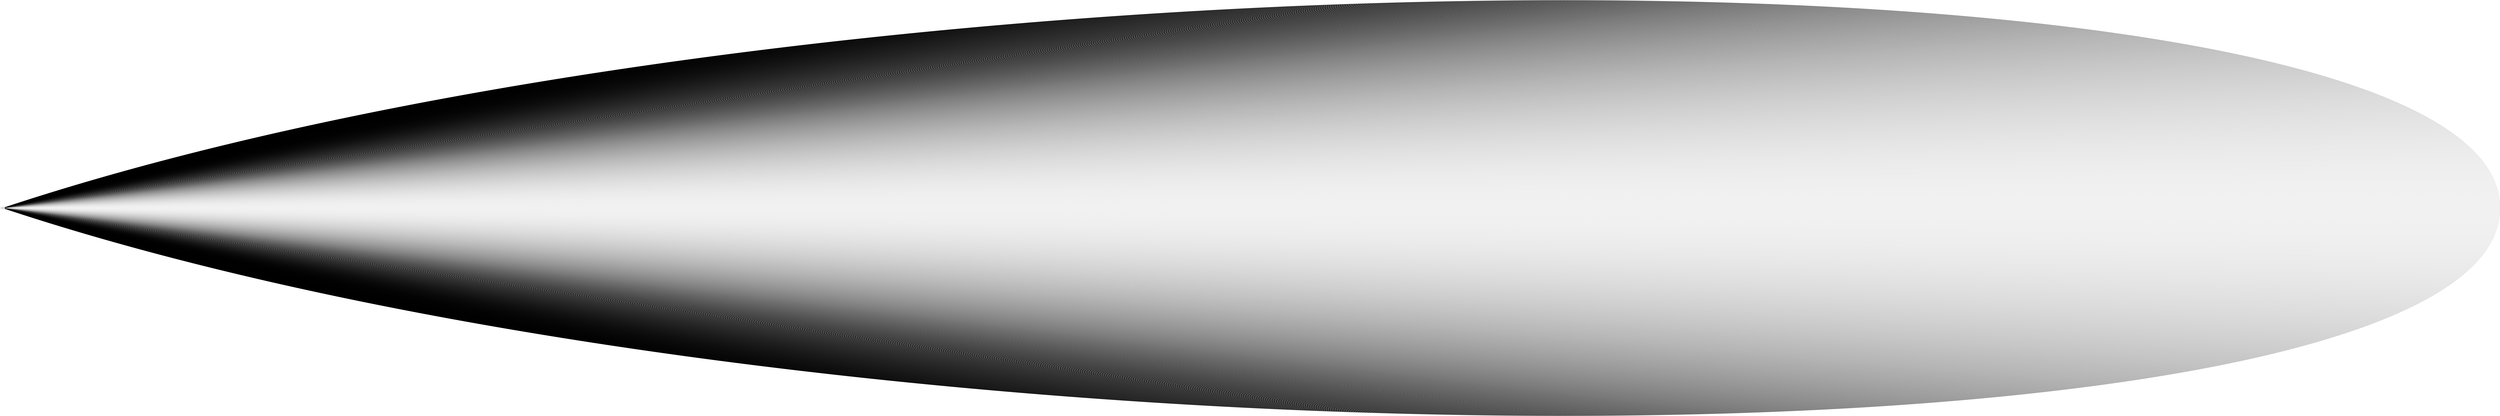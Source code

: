 graph {
nnull;
nnull;
nnull;
nnull;
nnull;
nnull;
nnull;
nnull;
nnull;
nnull;
nnull;
nnull;
nnull;
nnull;
nnull;
nnull;
nnull;
nnull;
nnull;
nnull;
nnull;
nnull;
nnull;
nnull;
nnull;
nnull;
nnull;
nnull;
nnull;
nnull;
nnull;
nnull;
nnull;
nnull;
nnull;
nnull;
nnull;
nnull;
nnull;
nnull;
nnull;
nnull;
nnull;
nnull;
nnull;
nnull;
nnull;
nnull;
nnull;
nnull;
nnull;
nnull;
nnull;
nnull;
nnull;
nnull;
nnull;
nnull;
nnull;
nnull;
nnull;
nnull;
nnull;
nnull;
nnull;
nnull;
nnull;
nnull;
nnull;
nnull;
nnull;
nnull;
nnull;
nnull;
nnull;
nnull;
nnull;
nnull;
nnull;
nnull;
nnull;
nnull;
nnull;
nnull;
nnull;
nnull;
nnull;
nnull;
nnull;
nnull;
nnull;
nnull;
nnull;
nnull;
nnull;
nnull;
nnull;
nnull;
nnull;
nnull;
nnull -- nnull;
nnull -- nnull;
nnull -- nnull;
nnull -- nnull;
nnull -- nnull;
nnull -- nnull;
nnull -- nnull;
nnull -- nnull;
nnull -- nnull;
nnull -- nnull;
nnull -- nnull;
nnull -- nnull;
nnull -- nnull;
nnull -- nnull;
nnull -- nnull;
nnull -- nnull;
nnull -- nnull;
nnull -- nnull;
nnull -- nnull;
nnull -- nnull;
nnull -- nnull;
nnull -- nnull;
nnull -- nnull;
nnull -- nnull;
nnull -- nnull;
nnull -- nnull;
nnull -- nnull;
nnull -- nnull;
nnull -- nnull;
nnull -- nnull;
nnull -- nnull;
nnull -- nnull;
nnull -- nnull;
nnull -- nnull;
nnull -- nnull;
nnull -- nnull;
nnull -- nnull;
nnull -- nnull;
nnull -- nnull;
nnull -- nnull;
nnull -- nnull;
nnull -- nnull;
nnull -- nnull;
nnull -- nnull;
nnull -- nnull;
nnull -- nnull;
nnull -- nnull;
nnull -- nnull;
nnull -- nnull;
nnull -- nnull;
nnull -- nnull;
nnull -- nnull;
nnull -- nnull;
nnull -- nnull;
nnull -- nnull;
nnull -- nnull;
nnull -- nnull;
nnull -- nnull;
nnull -- nnull;
nnull -- nnull;
nnull -- nnull;
nnull -- nnull;
nnull -- nnull;
nnull -- nnull;
nnull -- nnull;
nnull -- nnull;
nnull -- nnull;
nnull -- nnull;
nnull -- nnull;
nnull -- nnull;
nnull -- nnull;
nnull -- nnull;
nnull -- nnull;
nnull -- nnull;
nnull -- nnull;
nnull -- nnull;
nnull -- nnull;
nnull -- nnull;
nnull -- nnull;
nnull -- nnull;
nnull -- nnull;
nnull -- nnull;
nnull -- nnull;
nnull -- nnull;
nnull -- nnull;
nnull -- nnull;
nnull -- nnull;
nnull -- nnull;
nnull -- nnull;
nnull -- nnull;
nnull -- nnull;
nnull -- nnull;
nnull -- nnull;
nnull -- nnull;
nnull -- nnull;
nnull -- nnull;
nnull -- nnull;
nnull -- nnull;
nnull -- nnull;
nnull -- nnull;
nnull -- nnull;
nnull -- nnull;
nnull -- nnull;
nnull -- nnull;
nnull -- nnull;
nnull -- nnull;
nnull -- nnull;
nnull -- nnull;
nnull -- nnull;
nnull -- nnull;
nnull -- nnull;
nnull -- nnull;
nnull -- nnull;
nnull -- nnull;
nnull -- nnull;
nnull -- nnull;
nnull -- nnull;
nnull -- nnull;
nnull -- nnull;
nnull -- nnull;
nnull -- nnull;
nnull -- nnull;
nnull -- nnull;
nnull -- nnull;
nnull -- nnull;
nnull -- nnull;
nnull -- nnull;
nnull -- nnull;
nnull -- nnull;
nnull -- nnull;
nnull -- nnull;
nnull -- nnull;
nnull -- nnull;
nnull -- nnull;
nnull -- nnull;
nnull -- nnull;
nnull -- nnull;
nnull -- nnull;
nnull -- nnull;
nnull -- nnull;
nnull -- nnull;
nnull -- nnull;
nnull -- nnull;
nnull -- nnull;
nnull -- nnull;
nnull -- nnull;
nnull -- nnull;
nnull -- nnull;
nnull -- nnull;
nnull -- nnull;
nnull -- nnull;
nnull -- nnull;
nnull -- nnull;
nnull -- nnull;
nnull -- nnull;
nnull -- nnull;
nnull -- nnull;
nnull -- nnull;
nnull -- nnull;
nnull -- nnull;
nnull -- nnull;
nnull -- nnull;
nnull -- nnull;
nnull -- nnull;
nnull -- nnull;
nnull -- nnull;
nnull -- nnull;
nnull -- nnull;
nnull -- nnull;
nnull -- nnull;
nnull -- nnull;
nnull -- nnull;
nnull -- nnull;
nnull -- nnull;
nnull -- nnull;
nnull -- nnull;
nnull -- nnull;
nnull -- nnull;
nnull -- nnull;
nnull -- nnull;
nnull -- nnull;
nnull -- nnull;
nnull -- nnull;
nnull -- nnull;
nnull -- nnull;
nnull -- nnull;
nnull -- nnull;
nnull -- nnull;
nnull -- nnull;
nnull -- nnull;
nnull -- nnull;
nnull -- nnull;
nnull -- nnull;
nnull -- nnull;
nnull -- nnull;
nnull -- nnull;
nnull -- nnull;
nnull -- nnull;
nnull -- nnull;
nnull -- nnull;
nnull -- nnull;
nnull -- nnull;
nnull -- nnull;
nnull -- nnull;
nnull -- nnull;
nnull -- nnull;
nnull -- nnull;
nnull -- nnull;
nnull -- nnull;
nnull -- nnull;
nnull -- nnull;
nnull -- nnull;
nnull -- nnull;
nnull -- nnull;
nnull -- nnull;
nnull -- nnull;
nnull -- nnull;
nnull -- nnull;
nnull -- nnull;
nnull -- nnull;
nnull -- nnull;
nnull -- nnull;
nnull -- nnull;
nnull -- nnull;
nnull -- nnull;
nnull -- nnull;
nnull -- nnull;
nnull -- nnull;
nnull -- nnull;
nnull -- nnull;
nnull -- nnull;
nnull -- nnull;
nnull -- nnull;
nnull -- nnull;
nnull -- nnull;
nnull -- nnull;
nnull -- nnull;
nnull -- nnull;
nnull -- nnull;
nnull -- nnull;
nnull -- nnull;
nnull -- nnull;
nnull -- nnull;
nnull -- nnull;
nnull -- nnull;
nnull -- nnull;
nnull -- nnull;
nnull -- nnull;
nnull -- nnull;
nnull -- nnull;
nnull -- nnull;
nnull -- nnull;
nnull -- nnull;
nnull -- nnull;
nnull -- nnull;
nnull -- nnull;
nnull -- nnull;
nnull -- nnull;
nnull -- nnull;
nnull -- nnull;
nnull -- nnull;
nnull -- nnull;
nnull -- nnull;
nnull -- nnull;
nnull -- nnull;
nnull -- nnull;
nnull -- nnull;
nnull -- nnull;
nnull -- nnull;
nnull -- nnull;
nnull -- nnull;
nnull -- nnull;
nnull -- nnull;
nnull -- nnull;
nnull -- nnull;
nnull -- nnull;
nnull -- nnull;
nnull -- nnull;
nnull -- nnull;
nnull -- nnull;
nnull -- nnull;
nnull -- nnull;
nnull -- nnull;
nnull -- nnull;
nnull -- nnull;
nnull -- nnull;
nnull -- nnull;
nnull -- nnull;
nnull -- nnull;
nnull -- nnull;
nnull -- nnull;
nnull -- nnull;
nnull -- nnull;
nnull -- nnull;
nnull -- nnull;
nnull -- nnull;
nnull -- nnull;
nnull -- nnull;
nnull -- nnull;
nnull -- nnull;
nnull -- nnull;
nnull -- nnull;
nnull -- nnull;
nnull -- nnull;
nnull -- nnull;
nnull -- nnull;
nnull -- nnull;
nnull -- nnull;
nnull -- nnull;
nnull -- nnull;
nnull -- nnull;
nnull -- nnull;
nnull -- nnull;
nnull -- nnull;
nnull -- nnull;
nnull -- nnull;
nnull -- nnull;
nnull -- nnull;
nnull -- nnull;
nnull -- nnull;
nnull -- nnull;
nnull -- nnull;
nnull -- nnull;
nnull -- nnull;
nnull -- nnull;
nnull -- nnull;
nnull -- nnull;
nnull -- nnull;
nnull -- nnull;
nnull -- nnull;
nnull -- nnull;
nnull -- nnull;
nnull -- nnull;
nnull -- nnull;
nnull -- nnull;
nnull -- nnull;
nnull -- nnull;
nnull -- nnull;
nnull -- nnull;
nnull -- nnull;
nnull -- nnull;
nnull -- nnull;
nnull -- nnull;
nnull -- nnull;
nnull -- nnull;
nnull -- nnull;
nnull -- nnull;
nnull -- nnull;
nnull -- nnull;
nnull -- nnull;
nnull -- nnull;
nnull -- nnull;
nnull -- nnull;
nnull -- nnull;
nnull -- nnull;
nnull -- nnull;
nnull -- nnull;
nnull -- nnull;
nnull -- nnull;
nnull -- nnull;
nnull -- nnull;
nnull -- nnull;
nnull -- nnull;
nnull -- nnull;
nnull -- nnull;
nnull -- nnull;
nnull -- nnull;
nnull -- nnull;
nnull -- nnull;
nnull -- nnull;
nnull -- nnull;
nnull -- nnull;
nnull -- nnull;
nnull -- nnull;
nnull -- nnull;
nnull -- nnull;
nnull -- nnull;
nnull -- nnull;
nnull -- nnull;
nnull -- nnull;
nnull -- nnull;
nnull -- nnull;
nnull -- nnull;
nnull -- nnull;
nnull -- nnull;
nnull -- nnull;
nnull -- nnull;
nnull -- nnull;
nnull -- nnull;
nnull -- nnull;
nnull -- nnull;
nnull -- nnull;
nnull -- nnull;
nnull -- nnull;
nnull -- nnull;
nnull -- nnull;
nnull -- nnull;
nnull -- nnull;
nnull -- nnull;
nnull -- nnull;
nnull -- nnull;
nnull -- nnull;
nnull -- nnull;
nnull -- nnull;
nnull -- nnull;
nnull -- nnull;
nnull -- nnull;
nnull -- nnull;
nnull -- nnull;
nnull -- nnull;
nnull -- nnull;
nnull -- nnull;
nnull -- nnull;
nnull -- nnull;
nnull -- nnull;
nnull -- nnull;
nnull -- nnull;
nnull -- nnull;
nnull -- nnull;
nnull -- nnull;
nnull -- nnull;
nnull -- nnull;
nnull -- nnull;
nnull -- nnull;
nnull -- nnull;
nnull -- nnull;
nnull -- nnull;
nnull -- nnull;
nnull -- nnull;
nnull -- nnull;
nnull -- nnull;
nnull -- nnull;
nnull -- nnull;
nnull -- nnull;
nnull -- nnull;
nnull -- nnull;
nnull -- nnull;
nnull -- nnull;
nnull -- nnull;
nnull -- nnull;
nnull -- nnull;
nnull -- nnull;
nnull -- nnull;
nnull -- nnull;
nnull -- nnull;
nnull -- nnull;
nnull -- nnull;
nnull -- nnull;
nnull -- nnull;
nnull -- nnull;
nnull -- nnull;
nnull -- nnull;
nnull -- nnull;
nnull -- nnull;
nnull -- nnull;
nnull -- nnull;
nnull -- nnull;
nnull -- nnull;
nnull -- nnull;
nnull -- nnull;
nnull -- nnull;
nnull -- nnull;
nnull -- nnull;
nnull -- nnull;
nnull -- nnull;
nnull -- nnull;
nnull -- nnull;
nnull -- nnull;
nnull -- nnull;
nnull -- nnull;
nnull -- nnull;
nnull -- nnull;
nnull -- nnull;
nnull -- nnull;
nnull -- nnull;
nnull -- nnull;
nnull -- nnull;
nnull -- nnull;
nnull -- nnull;
nnull -- nnull;
nnull -- nnull;
nnull -- nnull;
nnull -- nnull;
nnull -- nnull;
nnull -- nnull;
nnull -- nnull;
nnull -- nnull;
nnull -- nnull;
nnull -- nnull;
nnull -- nnull;
nnull -- nnull;
nnull -- nnull;
nnull -- nnull;
nnull -- nnull;
nnull -- nnull;
nnull -- nnull;
nnull -- nnull;
nnull -- nnull;
nnull -- nnull;
nnull -- nnull;
nnull -- nnull;
nnull -- nnull;
nnull -- nnull;
nnull -- nnull;
nnull -- nnull;
nnull -- nnull;
nnull -- nnull;
nnull -- nnull;
nnull -- nnull;
nnull -- nnull;
nnull -- nnull;
nnull -- nnull;
nnull -- nnull;
nnull -- nnull;
nnull -- nnull;
nnull -- nnull;
nnull -- nnull;
nnull -- nnull;
nnull -- nnull;
nnull -- nnull;
nnull -- nnull;
nnull -- nnull;
nnull -- nnull;
nnull -- nnull;
nnull -- nnull;
nnull -- nnull;
nnull -- nnull;
nnull -- nnull;
nnull -- nnull;
nnull -- nnull;
nnull -- nnull;
nnull -- nnull;
nnull -- nnull;
nnull -- nnull;
nnull -- nnull;
nnull -- nnull;
nnull -- nnull;
nnull -- nnull;
nnull -- nnull;
nnull -- nnull;
nnull -- nnull;
nnull -- nnull;
nnull -- nnull;
nnull -- nnull;
nnull -- nnull;
nnull -- nnull;
nnull -- nnull;
nnull -- nnull;
nnull -- nnull;
nnull -- nnull;
nnull -- nnull;
nnull -- nnull;
nnull -- nnull;
nnull -- nnull;
nnull -- nnull;
nnull -- nnull;
nnull -- nnull;
nnull -- nnull;
nnull -- nnull;
nnull -- nnull;
nnull -- nnull;
nnull -- nnull;
nnull -- nnull;
nnull -- nnull;
nnull -- nnull;
nnull -- nnull;
nnull -- nnull;
nnull -- nnull;
nnull -- nnull;
nnull -- nnull;
nnull -- nnull;
nnull -- nnull;
nnull -- nnull;
nnull -- nnull;
nnull -- nnull;
nnull -- nnull;
nnull -- nnull;
nnull -- nnull;
nnull -- nnull;
nnull -- nnull;
nnull -- nnull;
nnull -- nnull;
nnull -- nnull;
nnull -- nnull;
nnull -- nnull;
nnull -- nnull;
nnull -- nnull;
nnull -- nnull;
nnull -- nnull;
nnull -- nnull;
nnull -- nnull;
nnull -- nnull;
nnull -- nnull;
nnull -- nnull;
nnull -- nnull;
nnull -- nnull;
nnull -- nnull;
nnull -- nnull;
nnull -- nnull;
nnull -- nnull;
nnull -- nnull;
nnull -- nnull;
nnull -- nnull;
nnull -- nnull;
nnull -- nnull;
nnull -- nnull;
nnull -- nnull;
nnull -- nnull;
nnull -- nnull;
nnull -- nnull;
nnull -- nnull;
nnull -- nnull;
nnull -- nnull;
nnull -- nnull;
nnull -- nnull;
nnull -- nnull;
nnull -- nnull;
nnull -- nnull;
nnull -- nnull;
nnull -- nnull;
nnull -- nnull;
nnull -- nnull;
nnull -- nnull;
nnull -- nnull;
nnull -- nnull;
nnull -- nnull;
nnull -- nnull;
nnull -- nnull;
nnull -- nnull;
nnull -- nnull;
nnull -- nnull;
nnull -- nnull;
nnull -- nnull;
nnull -- nnull;
nnull -- nnull;
nnull -- nnull;
nnull -- nnull;
nnull -- nnull;
nnull -- nnull;
nnull -- nnull;
nnull -- nnull;
nnull -- nnull;
nnull -- nnull;
nnull -- nnull;
nnull -- nnull;
nnull -- nnull;
nnull -- nnull;
nnull -- nnull;
nnull -- nnull;
nnull -- nnull;
nnull -- nnull;
nnull -- nnull;
nnull -- nnull;
nnull -- nnull;
nnull -- nnull;
nnull -- nnull;
nnull -- nnull;
nnull -- nnull;
nnull -- nnull;
nnull -- nnull;
nnull -- nnull;
nnull -- nnull;
nnull -- nnull;
nnull -- nnull;
nnull -- nnull;
nnull -- nnull;
nnull -- nnull;
nnull -- nnull;
nnull -- nnull;
nnull -- nnull;
nnull -- nnull;
nnull -- nnull;
nnull -- nnull;
nnull -- nnull;
nnull -- nnull;
nnull -- nnull;
nnull -- nnull;
nnull -- nnull;
nnull -- nnull;
nnull -- nnull;
nnull -- nnull;
nnull -- nnull;
nnull -- nnull;
nnull -- nnull;
nnull -- nnull;
nnull -- nnull;
nnull -- nnull;
nnull -- nnull;
nnull -- nnull;
nnull -- nnull;
nnull -- nnull;
nnull -- nnull;
nnull -- nnull;
nnull -- nnull;
nnull -- nnull;
nnull -- nnull;
nnull -- nnull;
nnull -- nnull;
nnull -- nnull;
nnull -- nnull;
nnull -- nnull;
nnull -- nnull;
nnull -- nnull;
nnull -- nnull;
nnull -- nnull;
nnull -- nnull;
nnull -- nnull;
nnull -- nnull;
nnull -- nnull;
nnull -- nnull;
nnull -- nnull;
nnull -- nnull;
nnull -- nnull;
nnull -- nnull;
nnull -- nnull;
nnull -- nnull;
nnull -- nnull;
nnull -- nnull;
nnull -- nnull;
nnull -- nnull;
nnull -- nnull;
nnull -- nnull;
nnull -- nnull;
nnull -- nnull;
nnull -- nnull;
nnull -- nnull;
nnull -- nnull;
nnull -- nnull;
nnull -- nnull;
nnull -- nnull;
nnull -- nnull;
nnull -- nnull;
nnull -- nnull;
nnull -- nnull;
nnull -- nnull;
nnull -- nnull;
nnull -- nnull;
nnull -- nnull;
nnull -- nnull;
nnull -- nnull;
nnull -- nnull;
nnull -- nnull;
nnull -- nnull;
nnull -- nnull;
nnull -- nnull;
nnull -- nnull;
nnull -- nnull;
nnull -- nnull;
nnull -- nnull;
nnull -- nnull;
nnull -- nnull;
nnull -- nnull;
nnull -- nnull;
nnull -- nnull;
nnull -- nnull;
nnull -- nnull;
nnull -- nnull;
nnull -- nnull;
nnull -- nnull;
nnull -- nnull;
nnull -- nnull;
nnull -- nnull;
nnull -- nnull;
nnull -- nnull;
nnull -- nnull;
nnull -- nnull;
nnull -- nnull;
nnull -- nnull;
nnull -- nnull;
nnull -- nnull;
nnull -- nnull;
nnull -- nnull;
nnull -- nnull;
nnull -- nnull;
nnull -- nnull;
nnull -- nnull;
nnull -- nnull;
nnull -- nnull;
nnull -- nnull;
nnull -- nnull;
nnull -- nnull;
nnull -- nnull;
nnull -- nnull;
nnull -- nnull;
nnull -- nnull;
nnull -- nnull;
nnull -- nnull;
nnull -- nnull;
nnull -- nnull;
nnull -- nnull;
nnull -- nnull;
nnull -- nnull;
nnull -- nnull;
nnull -- nnull;
nnull -- nnull;
nnull -- nnull;
nnull -- nnull;
nnull -- nnull;
nnull -- nnull;
nnull -- nnull;
nnull -- nnull;
nnull -- nnull;
nnull -- nnull;
nnull -- nnull;
nnull -- nnull;
nnull -- nnull;
nnull -- nnull;
nnull -- nnull;
nnull -- nnull;
nnull -- nnull;
nnull -- nnull;
nnull -- nnull;
nnull -- nnull;
nnull -- nnull;
nnull -- nnull;
nnull -- nnull;
nnull -- nnull;
nnull -- nnull;
nnull -- nnull;
nnull -- nnull;
nnull -- nnull;
nnull -- nnull;
nnull -- nnull;
nnull -- nnull;
nnull -- nnull;
nnull -- nnull;
nnull -- nnull;
nnull -- nnull;
nnull -- nnull;
nnull -- nnull;
nnull -- nnull;
nnull -- nnull;
nnull -- nnull;
nnull -- nnull;
nnull -- nnull;
nnull -- nnull;
nnull -- nnull;
nnull -- nnull;
nnull -- nnull;
nnull -- nnull;
nnull -- nnull;
nnull -- nnull;
nnull -- nnull;
nnull -- nnull;
nnull -- nnull;
nnull -- nnull;
nnull -- nnull;
nnull -- nnull;
nnull -- nnull;
nnull -- nnull;
nnull -- nnull;
nnull -- nnull;
nnull -- nnull;
nnull -- nnull;
nnull -- nnull;
nnull -- nnull;
nnull -- nnull;
nnull -- nnull;
nnull -- nnull;
nnull -- nnull;
nnull -- nnull;
nnull -- nnull;
nnull -- nnull;
nnull -- nnull;
nnull -- nnull;
nnull -- nnull;
nnull -- nnull;
nnull -- nnull;
nnull -- nnull;
nnull -- nnull;
nnull -- nnull;
nnull -- nnull;
nnull -- nnull;
nnull -- nnull;
nnull -- nnull;
nnull -- nnull;
nnull -- nnull;
nnull -- nnull;
nnull -- nnull;
nnull -- nnull;
nnull -- nnull;
nnull -- nnull;
nnull -- nnull;
nnull -- nnull;
nnull -- nnull;
nnull -- nnull;
nnull -- nnull;
nnull -- nnull;
nnull -- nnull;
nnull -- nnull;
nnull -- nnull;
nnull -- nnull;
nnull -- nnull;
nnull -- nnull;
nnull -- nnull;
nnull -- nnull;
nnull -- nnull;
nnull -- nnull;
nnull -- nnull;
nnull -- nnull;
nnull -- nnull;
nnull -- nnull;
nnull -- nnull;
nnull -- nnull;
nnull -- nnull;
nnull -- nnull;
nnull -- nnull;
nnull -- nnull;
nnull -- nnull;
nnull -- nnull;
nnull -- nnull;
nnull -- nnull;
nnull -- nnull;
nnull -- nnull;
nnull -- nnull;
nnull -- nnull;
nnull -- nnull;
nnull -- nnull;
nnull -- nnull;
nnull -- nnull;
nnull -- nnull;
nnull -- nnull;
nnull -- nnull;
nnull -- nnull;
nnull -- nnull;
nnull -- nnull;
nnull -- nnull;
nnull -- nnull;
nnull -- nnull;
nnull -- nnull;
nnull -- nnull;
nnull -- nnull;
nnull -- nnull;
nnull -- nnull;
nnull -- nnull;
nnull -- nnull;
nnull -- nnull;
nnull -- nnull;
nnull -- nnull;
nnull -- nnull;
nnull -- nnull;
nnull -- nnull;
nnull -- nnull;
nnull -- nnull;
nnull -- nnull;
nnull -- nnull;
nnull -- nnull;
nnull -- nnull;
nnull -- nnull;
nnull -- nnull;
nnull -- nnull;
nnull -- nnull;
nnull -- nnull;
nnull -- nnull;
nnull -- nnull;
nnull -- nnull;
nnull -- nnull;
nnull -- nnull;
nnull -- nnull;
nnull -- nnull;
nnull -- nnull;
nnull -- nnull;
nnull -- nnull;
nnull -- nnull;
nnull -- nnull;
nnull -- nnull;
nnull -- nnull;
nnull -- nnull;
nnull -- nnull;
nnull -- nnull;
nnull -- nnull;
nnull -- nnull;
nnull -- nnull;
nnull -- nnull;
nnull -- nnull;
nnull -- nnull;
nnull -- nnull;
nnull -- nnull;
nnull -- nnull;
nnull -- nnull;
nnull -- nnull;
nnull -- nnull;
nnull -- nnull;
nnull -- nnull;
nnull -- nnull;
nnull -- nnull;
nnull -- nnull;
nnull -- nnull;
nnull -- nnull;
nnull -- nnull;
nnull -- nnull;
nnull -- nnull;
nnull -- nnull;
nnull -- nnull;
nnull -- nnull;
nnull -- nnull;
nnull -- nnull;
nnull -- nnull;
nnull -- nnull;
nnull -- nnull;
nnull -- nnull;
nnull -- nnull;
nnull -- nnull;
nnull -- nnull;
nnull -- nnull;
nnull -- nnull;
nnull -- nnull;
nnull -- nnull;
nnull -- nnull;
nnull -- nnull;
nnull -- nnull;
nnull -- nnull;
nnull -- nnull;
nnull -- nnull;
nnull -- nnull;
nnull -- nnull;
nnull -- nnull;
nnull -- nnull;
nnull -- nnull;
nnull -- nnull;
nnull -- nnull;
nnull -- nnull;
nnull -- nnull;
nnull -- nnull;
nnull -- nnull;
nnull -- nnull;
nnull -- nnull;
nnull -- nnull;
nnull -- nnull;
nnull -- nnull;
nnull -- nnull;
nnull -- nnull;
nnull -- nnull;
nnull -- nnull;
nnull -- nnull;
nnull -- nnull;
nnull -- nnull;
nnull -- nnull;
nnull -- nnull;
nnull -- nnull;
nnull -- nnull;
nnull -- nnull;
nnull -- nnull;
nnull -- nnull;
nnull -- nnull;
nnull -- nnull;
nnull -- nnull;
nnull -- nnull;
nnull -- nnull;
nnull -- nnull;
nnull -- nnull;
nnull -- nnull;
nnull -- nnull;
nnull -- nnull;
nnull -- nnull;
nnull -- nnull;
nnull -- nnull;
nnull -- nnull;
nnull -- nnull;
nnull -- nnull;
nnull -- nnull;
nnull -- nnull;
nnull -- nnull;
nnull -- nnull;
nnull -- nnull;
nnull -- nnull;
nnull -- nnull;
nnull -- nnull;
nnull -- nnull;
nnull -- nnull;
nnull -- nnull;
nnull -- nnull;
nnull -- nnull;
nnull -- nnull;
nnull -- nnull;
nnull -- nnull;
nnull -- nnull;
nnull -- nnull;
nnull -- nnull;
nnull -- nnull;
nnull -- nnull;
nnull -- nnull;
nnull -- nnull;
nnull -- nnull;
nnull -- nnull;
nnull -- nnull;
nnull -- nnull;
nnull -- nnull;
nnull -- nnull;
nnull -- nnull;
nnull -- nnull;
nnull -- nnull;
nnull -- nnull;
nnull -- nnull;
nnull -- nnull;
nnull -- nnull;
nnull -- nnull;
nnull -- nnull;
nnull -- nnull;
nnull -- nnull;
nnull -- nnull;
nnull -- nnull;
nnull -- nnull;
nnull -- nnull;
nnull -- nnull;
nnull -- nnull;
nnull -- nnull;
nnull -- nnull;
nnull -- nnull;
nnull -- nnull;
nnull -- nnull;
nnull -- nnull;
nnull -- nnull;
nnull -- nnull;
nnull -- nnull;
nnull -- nnull;
nnull -- nnull;
nnull -- nnull;
nnull -- nnull;
nnull -- nnull;
nnull -- nnull;
nnull -- nnull;
nnull -- nnull;
nnull -- nnull;
nnull -- nnull;
nnull -- nnull;
nnull -- nnull;
nnull -- nnull;
nnull -- nnull;
nnull -- nnull;
nnull -- nnull;
nnull -- nnull;
nnull -- nnull;
nnull -- nnull;
nnull -- nnull;
nnull -- nnull;
nnull -- nnull;
nnull -- nnull;
nnull -- nnull;
nnull -- nnull;
nnull -- nnull;
nnull -- nnull;
nnull -- nnull;
nnull -- nnull;
nnull -- nnull;
nnull -- nnull;
nnull -- nnull;
nnull -- nnull;
nnull -- nnull;
nnull -- nnull;
nnull -- nnull;
nnull -- nnull;
nnull -- nnull;
nnull -- nnull;
nnull -- nnull;
nnull -- nnull;
nnull -- nnull;
nnull -- nnull;
nnull -- nnull;
nnull -- nnull;
nnull -- nnull;
nnull -- nnull;
nnull -- nnull;
nnull -- nnull;
nnull -- nnull;
nnull -- nnull;
nnull -- nnull;
nnull -- nnull;
nnull -- nnull;
nnull -- nnull;
nnull -- nnull;
nnull -- nnull;
nnull -- nnull;
nnull -- nnull;
nnull -- nnull;
nnull -- nnull;
nnull -- nnull;
nnull -- nnull;
nnull -- nnull;
nnull -- nnull;
nnull -- nnull;
nnull -- nnull;
nnull -- nnull;
nnull -- nnull;
nnull -- nnull;
nnull -- nnull;
nnull -- nnull;
nnull -- nnull;
nnull -- nnull;
nnull -- nnull;
nnull -- nnull;
nnull -- nnull;
nnull -- nnull;
nnull -- nnull;
nnull -- nnull;
nnull -- nnull;
nnull -- nnull;
nnull -- nnull;
nnull -- nnull;
nnull -- nnull;
nnull -- nnull;
nnull -- nnull;
nnull -- nnull;
nnull -- nnull;
nnull -- nnull;
nnull -- nnull;
nnull -- nnull;
nnull -- nnull;
nnull -- nnull;
nnull -- nnull;
nnull -- nnull;
nnull -- nnull;
nnull -- nnull;
nnull -- nnull;
nnull -- nnull;
nnull -- nnull;
nnull -- nnull;
nnull -- nnull;
nnull -- nnull;
nnull -- nnull;
nnull -- nnull;
nnull -- nnull;
nnull -- nnull;
nnull -- nnull;
nnull -- nnull;
nnull -- nnull;
nnull -- nnull;
nnull -- nnull;
nnull -- nnull;
nnull -- nnull;
nnull -- nnull;
nnull -- nnull;
nnull -- nnull;
nnull -- nnull;
nnull -- nnull;
nnull -- nnull;
nnull -- nnull;
nnull -- nnull;
nnull -- nnull;
nnull -- nnull;
nnull -- nnull;
nnull -- nnull;
nnull -- nnull;
nnull -- nnull;
nnull -- nnull;
nnull -- nnull;
nnull -- nnull;
nnull -- nnull;
nnull -- nnull;
nnull -- nnull;
nnull -- nnull;
nnull -- nnull;
nnull -- nnull;
nnull -- nnull;
nnull -- nnull;
nnull -- nnull;
nnull -- nnull;
nnull -- nnull;
nnull -- nnull;
nnull -- nnull;
nnull -- nnull;
nnull -- nnull;
nnull -- nnull;
nnull -- nnull;
nnull -- nnull;
nnull -- nnull;
nnull -- nnull;
nnull -- nnull;
nnull -- nnull;
nnull -- nnull;
nnull -- nnull;
nnull -- nnull;
nnull -- nnull;
nnull -- nnull;
nnull -- nnull;
nnull -- nnull;
nnull -- nnull;
nnull -- nnull;
nnull -- nnull;
nnull -- nnull;
nnull -- nnull;
nnull -- nnull;
nnull -- nnull;
nnull -- nnull;
nnull -- nnull;
nnull -- nnull;
nnull -- nnull;
nnull -- nnull;
nnull -- nnull;
nnull -- nnull;
nnull -- nnull;
nnull -- nnull;
nnull -- nnull;
nnull -- nnull;
nnull -- nnull;
nnull -- nnull;
nnull -- nnull;
nnull -- nnull;
nnull -- nnull;
nnull -- nnull;
nnull -- nnull;
nnull -- nnull;
nnull -- nnull;
nnull -- nnull;
nnull -- nnull;
nnull -- nnull;
nnull -- nnull;
nnull -- nnull;
nnull -- nnull;
nnull -- nnull;
nnull -- nnull;
nnull -- nnull;
nnull -- nnull;
nnull -- nnull;
nnull -- nnull;
nnull -- nnull;
nnull -- nnull;
nnull -- nnull;
nnull -- nnull;
nnull -- nnull;
nnull -- nnull;
nnull -- nnull;
nnull -- nnull;
nnull -- nnull;
nnull -- nnull;
nnull -- nnull;
nnull -- nnull;
nnull -- nnull;
nnull -- nnull;
nnull -- nnull;
nnull -- nnull;
nnull -- nnull;
nnull -- nnull;
nnull -- nnull;
nnull -- nnull;
nnull -- nnull;
nnull -- nnull;
nnull -- nnull;
nnull -- nnull;
nnull -- nnull;
nnull -- nnull;
nnull -- nnull;
nnull -- nnull;
nnull -- nnull;
nnull -- nnull;
nnull -- nnull;
nnull -- nnull;
nnull -- nnull;
nnull -- nnull;
nnull -- nnull;
nnull -- nnull;
nnull -- nnull;
nnull -- nnull;
nnull -- nnull;
nnull -- nnull;
nnull -- nnull;
nnull -- nnull;
nnull -- nnull;
nnull -- nnull;
nnull -- nnull;
nnull -- nnull;
nnull -- nnull;
nnull -- nnull;
nnull -- nnull;
nnull -- nnull;
nnull -- nnull;
nnull -- nnull;
nnull -- nnull;
nnull -- nnull;
nnull -- nnull;
nnull -- nnull;
nnull -- nnull;
nnull -- nnull;
nnull -- nnull;
nnull -- nnull;
nnull -- nnull;
nnull -- nnull;
nnull -- nnull;
nnull -- nnull;
nnull -- nnull;
nnull -- nnull;
nnull -- nnull;
nnull -- nnull;
nnull -- nnull;
nnull -- nnull;
nnull -- nnull;
nnull -- nnull;
nnull -- nnull;
nnull -- nnull;
nnull -- nnull;
nnull -- nnull;
nnull -- nnull;
nnull -- nnull;
nnull -- nnull;
nnull -- nnull;
nnull -- nnull;
nnull -- nnull;
nnull -- nnull;
nnull -- nnull;
nnull -- nnull;
nnull -- nnull;
nnull -- nnull;
nnull -- nnull;
nnull -- nnull;
nnull -- nnull;
nnull -- nnull;
nnull -- nnull;
nnull -- nnull;
nnull -- nnull;
nnull -- nnull;
nnull -- nnull;
nnull -- nnull;
nnull -- nnull;
nnull -- nnull;
nnull -- nnull;
nnull -- nnull;
nnull -- nnull;
nnull -- nnull;
nnull -- nnull;
nnull -- nnull;
nnull -- nnull;
nnull -- nnull;
nnull -- nnull;
nnull -- nnull;
nnull -- nnull;
nnull -- nnull;
nnull -- nnull;
nnull -- nnull;
nnull -- nnull;
nnull -- nnull;
nnull -- nnull;
nnull -- nnull;
nnull -- nnull;
nnull -- nnull;
nnull -- nnull;
nnull -- nnull;
nnull -- nnull;
nnull -- nnull;
nnull -- nnull;
nnull -- nnull;
nnull -- nnull;
nnull -- nnull;
nnull -- nnull;
nnull -- nnull;
nnull -- nnull;
nnull -- nnull;
nnull -- nnull;
nnull -- nnull;
nnull -- nnull;
nnull -- nnull;
nnull -- nnull;
nnull -- nnull;
nnull -- nnull;
nnull -- nnull;
nnull -- nnull;
nnull -- nnull;
nnull -- nnull;
nnull -- nnull;
nnull -- nnull;
nnull -- nnull;
nnull -- nnull;
nnull -- nnull;
nnull -- nnull;
nnull -- nnull;
nnull -- nnull;
nnull -- nnull;
nnull -- nnull;
nnull -- nnull;
nnull -- nnull;
nnull -- nnull;
nnull -- nnull;
nnull -- nnull;
nnull -- nnull;
nnull -- nnull;
nnull -- nnull;
nnull -- nnull;
nnull -- nnull;
nnull -- nnull;
nnull -- nnull;
nnull -- nnull;
nnull -- nnull;
nnull -- nnull;
nnull -- nnull;
nnull -- nnull;
nnull -- nnull;
nnull -- nnull;
nnull -- nnull;
nnull -- nnull;
nnull -- nnull;
nnull -- nnull;
nnull -- nnull;
nnull -- nnull;
nnull -- nnull;
nnull -- nnull;
nnull -- nnull;
nnull -- nnull;
nnull -- nnull;
nnull -- nnull;
nnull -- nnull;
nnull -- nnull;
nnull -- nnull;
nnull -- nnull;
nnull -- nnull;
nnull -- nnull;
nnull -- nnull;
nnull -- nnull;
nnull -- nnull;
nnull -- nnull;
nnull -- nnull;
nnull -- nnull;
nnull -- nnull;
nnull -- nnull;
nnull -- nnull;
nnull -- nnull;
nnull -- nnull;
nnull -- nnull;
nnull -- nnull;
nnull -- nnull;
nnull -- nnull;
nnull -- nnull;
nnull -- nnull;
nnull -- nnull;
nnull -- nnull;
nnull -- nnull;
nnull -- nnull;
nnull -- nnull;
nnull -- nnull;
nnull -- nnull;
nnull -- nnull;
nnull -- nnull;
nnull -- nnull;
nnull -- nnull;
nnull -- nnull;
nnull -- nnull;
nnull -- nnull;
nnull -- nnull;
nnull -- nnull;
nnull -- nnull;
nnull -- nnull;
nnull -- nnull;
nnull -- nnull;
nnull -- nnull;
nnull -- nnull;
nnull -- nnull;
nnull -- nnull;
nnull -- nnull;
nnull -- nnull;
nnull -- nnull;
nnull -- nnull;
nnull -- nnull;
nnull -- nnull;
nnull -- nnull;
nnull -- nnull;
nnull -- nnull;
nnull -- nnull;
nnull -- nnull;
nnull -- nnull;
nnull -- nnull;
nnull -- nnull;
nnull -- nnull;
nnull -- nnull;
nnull -- nnull;
nnull -- nnull;
nnull -- nnull;
nnull -- nnull;
nnull -- nnull;
nnull -- nnull;
nnull -- nnull;
nnull -- nnull;
nnull -- nnull;
nnull -- nnull;
nnull -- nnull;
nnull -- nnull;
nnull -- nnull;
nnull -- nnull;
nnull -- nnull;
nnull -- nnull;
nnull -- nnull;
nnull -- nnull;
nnull -- nnull;
nnull -- nnull;
nnull -- nnull;
nnull -- nnull;
nnull -- nnull;
nnull -- nnull;
nnull -- nnull;
nnull -- nnull;
nnull -- nnull;
nnull -- nnull;
nnull -- nnull;
nnull -- nnull;
nnull -- nnull;
nnull -- nnull;
nnull -- nnull;
nnull -- nnull;
nnull -- nnull;
nnull -- nnull;
nnull -- nnull;
nnull -- nnull;
nnull -- nnull;
nnull -- nnull;
nnull -- nnull;
nnull -- nnull;
nnull -- nnull;
nnull -- nnull;
nnull -- nnull;
nnull -- nnull;
nnull -- nnull;
nnull -- nnull;
nnull -- nnull;
nnull -- nnull;
nnull -- nnull;
nnull -- nnull;
nnull -- nnull;
nnull -- nnull;
nnull -- nnull;
nnull -- nnull;
nnull -- nnull;
nnull -- nnull;
nnull -- nnull;
nnull -- nnull;
nnull -- nnull;
nnull -- nnull;
nnull -- nnull;
nnull -- nnull;
nnull -- nnull;
nnull -- nnull;
nnull -- nnull;
nnull -- nnull;
nnull -- nnull;
nnull -- nnull;
nnull -- nnull;
nnull -- nnull;
nnull -- nnull;
nnull -- nnull;
nnull -- nnull;
nnull -- nnull;
nnull -- nnull;
nnull -- nnull;
nnull -- nnull;
nnull -- nnull;
nnull -- nnull;
nnull -- nnull;
nnull -- nnull;
nnull -- nnull;
nnull -- nnull;
nnull -- nnull;
nnull -- nnull;
nnull -- nnull;
nnull -- nnull;
nnull -- nnull;
nnull -- nnull;
nnull -- nnull;
nnull -- nnull;
nnull -- nnull;
nnull -- nnull;
nnull -- nnull;
nnull -- nnull;
nnull -- nnull;
nnull -- nnull;
nnull -- nnull;
nnull -- nnull;
nnull -- nnull;
nnull -- nnull;
nnull -- nnull;
nnull -- nnull;
nnull -- nnull;
nnull -- nnull;
nnull -- nnull;
nnull -- nnull;
nnull -- nnull;
nnull -- nnull;
nnull -- nnull;
nnull -- nnull;
nnull -- nnull;
nnull -- nnull;
nnull -- nnull;
nnull -- nnull;
nnull -- nnull;
nnull -- nnull;
nnull -- nnull;
nnull -- nnull;
nnull -- nnull;
nnull -- nnull;
nnull -- nnull;
nnull -- nnull;
nnull -- nnull;
nnull -- nnull;
nnull -- nnull;
nnull -- nnull;
nnull -- nnull;
nnull -- nnull;
nnull -- nnull;
nnull -- nnull;
nnull -- nnull;
nnull -- nnull;
nnull -- nnull;
nnull -- nnull;
nnull -- nnull;
nnull -- nnull;
nnull -- nnull;
nnull -- nnull;
nnull -- nnull;
nnull -- nnull;
nnull -- nnull;
nnull -- nnull;
nnull -- nnull;
nnull -- nnull;
nnull -- nnull;
nnull -- nnull;
nnull -- nnull;
nnull -- nnull;
nnull -- nnull;
nnull -- nnull;
nnull -- nnull;
nnull -- nnull;
nnull -- nnull;
nnull -- nnull;
nnull -- nnull;
nnull -- nnull;
nnull -- nnull;
nnull -- nnull;
nnull -- nnull;
nnull -- nnull;
nnull -- nnull;
nnull -- nnull;
nnull -- nnull;
nnull -- nnull;
nnull -- nnull;
nnull -- nnull;
nnull -- nnull;
nnull -- nnull;
nnull -- nnull;
nnull -- nnull;
nnull -- nnull;
nnull -- nnull;
nnull -- nnull;
nnull -- nnull;
nnull -- nnull;
nnull -- nnull;
nnull -- nnull;
nnull -- nnull;
nnull -- nnull;
nnull -- nnull;
nnull -- nnull;
nnull -- nnull;
nnull -- nnull;
nnull -- nnull;
nnull -- nnull;
nnull -- nnull;
nnull -- nnull;
nnull -- nnull;
nnull -- nnull;
nnull -- nnull;
nnull -- nnull;
nnull -- nnull;
nnull -- nnull;
nnull -- nnull;
nnull -- nnull;
nnull -- nnull;
nnull -- nnull;
nnull -- nnull;
nnull -- nnull;
nnull -- nnull;
nnull -- nnull;
nnull -- nnull;
nnull -- nnull;
nnull -- nnull;
nnull -- nnull;
nnull -- nnull;
nnull -- nnull;
nnull -- nnull;
nnull -- nnull;
nnull -- nnull;
nnull -- nnull;
nnull -- nnull;
nnull -- nnull;
nnull -- nnull;
nnull -- nnull;
nnull -- nnull;
nnull -- nnull;
nnull -- nnull;
nnull -- nnull;
nnull -- nnull;
nnull -- nnull;
nnull -- nnull;
nnull -- nnull;
nnull -- nnull;
nnull -- nnull;
nnull -- nnull;
nnull -- nnull;
nnull -- nnull;
nnull -- nnull;
nnull -- nnull;
nnull -- nnull;
nnull -- nnull;
nnull -- nnull;
nnull -- nnull;
nnull -- nnull;
nnull -- nnull;
nnull -- nnull;
nnull -- nnull;
nnull -- nnull;
nnull -- nnull;
nnull -- nnull;
nnull -- nnull;
nnull -- nnull;
nnull -- nnull;
nnull -- nnull;
nnull -- nnull;
nnull -- nnull;
nnull -- nnull;
nnull -- nnull;
nnull -- nnull;
nnull -- nnull;
nnull -- nnull;
nnull -- nnull;
nnull -- nnull;
nnull -- nnull;
nnull -- nnull;
nnull -- nnull;
nnull -- nnull;
nnull -- nnull;
nnull -- nnull;
nnull -- nnull;
nnull -- nnull;
nnull -- nnull;
nnull -- nnull;
nnull -- nnull;
nnull -- nnull;
nnull -- nnull;
nnull -- nnull;
nnull -- nnull;
nnull -- nnull;
nnull -- nnull;
nnull -- nnull;
nnull -- nnull;
nnull -- nnull;
nnull -- nnull;
nnull -- nnull;
nnull -- nnull;
nnull -- nnull;
nnull -- nnull;
nnull -- nnull;
nnull -- nnull;
nnull -- nnull;
nnull -- nnull;
nnull -- nnull;
nnull -- nnull;
nnull -- nnull;
nnull -- nnull;
nnull -- nnull;
nnull -- nnull;
nnull -- nnull;
nnull -- nnull;
nnull -- nnull;
nnull -- nnull;
nnull -- nnull;
nnull -- nnull;
nnull -- nnull;
nnull -- nnull;
nnull -- nnull;
nnull -- nnull;
nnull -- nnull;
nnull -- nnull;
nnull -- nnull;
nnull -- nnull;
nnull -- nnull;
nnull -- nnull;
nnull -- nnull;
nnull -- nnull;
nnull -- nnull;
nnull -- nnull;
nnull -- nnull;
nnull -- nnull;
nnull -- nnull;
nnull -- nnull;
nnull -- nnull;
nnull -- nnull;
nnull -- nnull;
nnull -- nnull;
nnull -- nnull;
nnull -- nnull;
nnull -- nnull;
nnull -- nnull;
nnull -- nnull;
nnull -- nnull;
nnull -- nnull;
nnull -- nnull;
nnull -- nnull;
nnull -- nnull;
nnull -- nnull;
nnull -- nnull;
nnull -- nnull;
nnull -- nnull;
nnull -- nnull;
nnull -- nnull;
nnull -- nnull;
nnull -- nnull;
nnull -- nnull;
nnull -- nnull;
nnull -- nnull;
nnull -- nnull;
nnull -- nnull;
nnull -- nnull;
nnull -- nnull;
nnull -- nnull;
nnull -- nnull;
nnull -- nnull;
nnull -- nnull;
nnull -- nnull;
nnull -- nnull;
nnull -- nnull;
nnull -- nnull;
nnull -- nnull;
nnull -- nnull;
nnull -- nnull;
nnull -- nnull;
nnull -- nnull;
nnull -- nnull;
nnull -- nnull;
nnull -- nnull;
nnull -- nnull;
nnull -- nnull;
nnull -- nnull;
nnull -- nnull;
nnull -- nnull;
nnull -- nnull;
nnull -- nnull;
nnull -- nnull;
nnull -- nnull;
nnull -- nnull;
nnull -- nnull;
nnull -- nnull;
nnull -- nnull;
nnull -- nnull;
nnull -- nnull;
nnull -- nnull;
nnull -- nnull;
nnull -- nnull;
nnull -- nnull;
nnull -- nnull;
nnull -- nnull;
nnull -- nnull;
nnull -- nnull;
nnull -- nnull;
nnull -- nnull;
nnull -- nnull;
nnull -- nnull;
nnull -- nnull;
nnull -- nnull;
nnull -- nnull;
nnull -- nnull;
nnull -- nnull;
nnull -- nnull;
nnull -- nnull;
nnull -- nnull;
nnull -- nnull;
nnull -- nnull;
nnull -- nnull;
nnull -- nnull;
nnull -- nnull;
nnull -- nnull;
nnull -- nnull;
nnull -- nnull;
nnull -- nnull;
nnull -- nnull;
nnull -- nnull;
nnull -- nnull;
nnull -- nnull;
nnull -- nnull;
nnull -- nnull;
nnull -- nnull;
nnull -- nnull;
nnull -- nnull;
nnull -- nnull;
nnull -- nnull;
nnull -- nnull;
nnull -- nnull;
nnull -- nnull;
nnull -- nnull;
nnull -- nnull;
nnull -- nnull;
nnull -- nnull;
nnull -- nnull;
nnull -- nnull;
nnull -- nnull;
nnull -- nnull;
nnull -- nnull;
nnull -- nnull;
nnull -- nnull;
nnull -- nnull;
nnull -- nnull;
nnull -- nnull;
nnull -- nnull;
nnull -- nnull;
nnull -- nnull;
nnull -- nnull;
nnull -- nnull;
nnull -- nnull;
nnull -- nnull;
nnull -- nnull;
nnull -- nnull;
nnull -- nnull;
nnull -- nnull;
nnull -- nnull;
nnull -- nnull;
nnull -- nnull;
nnull -- nnull;
nnull -- nnull;
nnull -- nnull;
nnull -- nnull;
nnull -- nnull;
nnull -- nnull;
nnull -- nnull;
nnull -- nnull;
nnull -- nnull;
nnull -- nnull;
nnull -- nnull;
nnull -- nnull;
nnull -- nnull;
nnull -- nnull;
nnull -- nnull;
nnull -- nnull;
nnull -- nnull;
nnull -- nnull;
nnull -- nnull;
nnull -- nnull;
nnull -- nnull;
nnull -- nnull;
nnull -- nnull;
nnull -- nnull;
nnull -- nnull;
nnull -- nnull;
nnull -- nnull;
nnull -- nnull;
nnull -- nnull;
nnull -- nnull;
nnull -- nnull;
nnull -- nnull;
nnull -- nnull;
nnull -- nnull;
nnull -- nnull;
nnull -- nnull;
nnull -- nnull;
nnull -- nnull;
nnull -- nnull;
nnull -- nnull;
nnull -- nnull;
nnull -- nnull;
nnull -- nnull;
nnull -- nnull;
nnull -- nnull;
nnull -- nnull;
nnull -- nnull;
nnull -- nnull;
nnull -- nnull;
nnull -- nnull;
nnull -- nnull;
nnull -- nnull;
nnull -- nnull;
nnull -- nnull;
nnull -- nnull;
nnull -- nnull;
nnull -- nnull;
nnull -- nnull;
}
